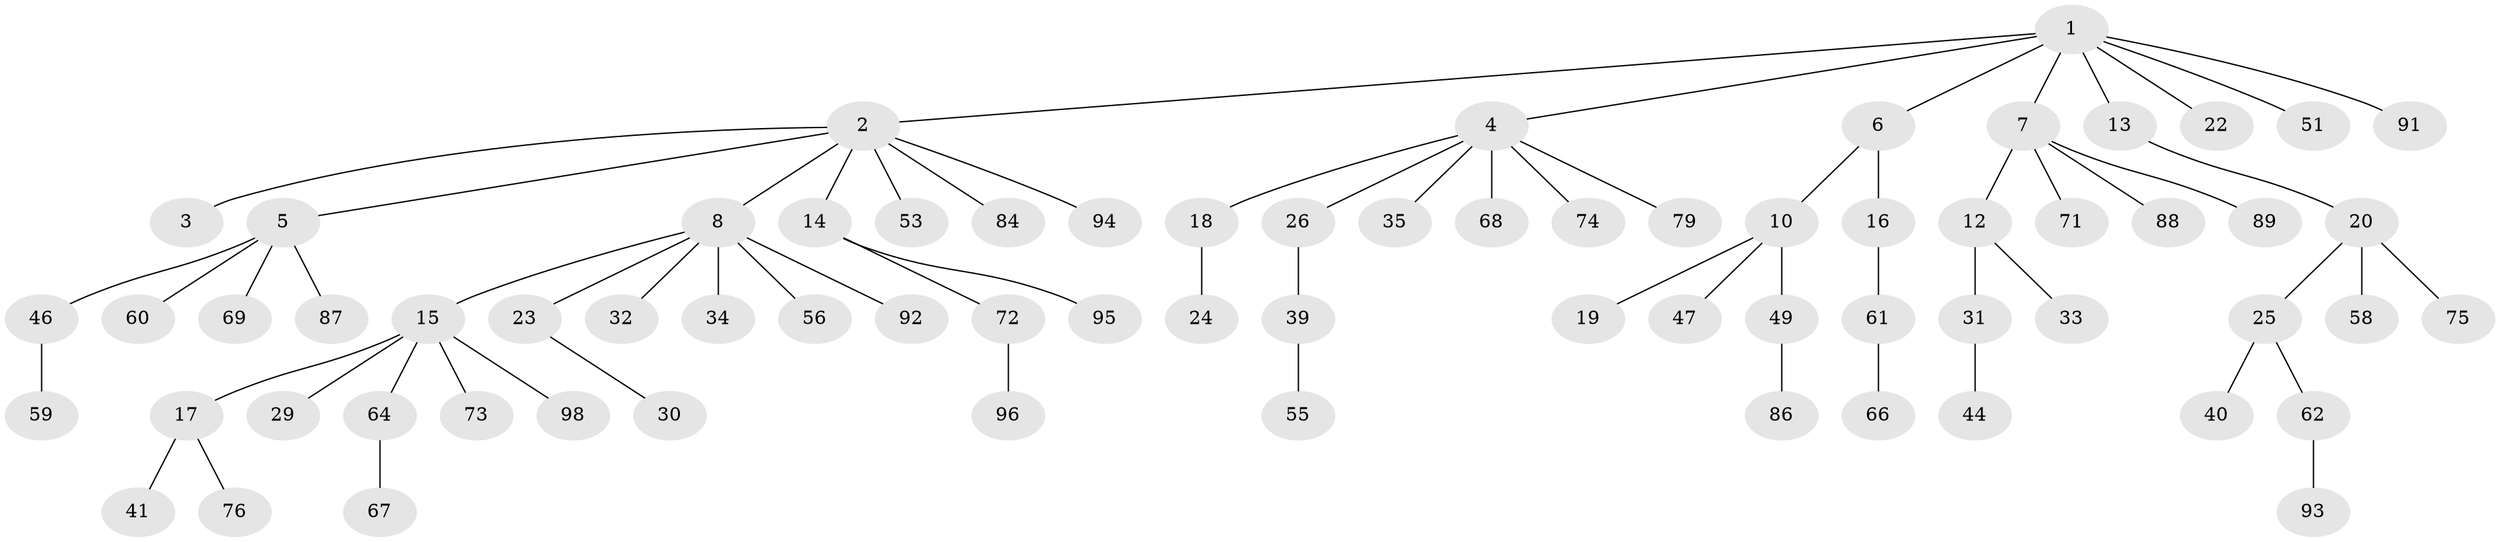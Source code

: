 // original degree distribution, {8: 0.01, 9: 0.01, 2: 0.29, 5: 0.04, 4: 0.03, 7: 0.01, 3: 0.09, 6: 0.01, 1: 0.51}
// Generated by graph-tools (version 1.1) at 2025/42/03/06/25 10:42:02]
// undirected, 70 vertices, 69 edges
graph export_dot {
graph [start="1"]
  node [color=gray90,style=filled];
  1 [super="+42"];
  2 [super="+70"];
  3 [super="+21"];
  4 [super="+9"];
  5 [super="+80"];
  6 [super="+50"];
  7 [super="+45"];
  8 [super="+11"];
  10 [super="+52"];
  12;
  13 [super="+97"];
  14 [super="+28"];
  15 [super="+54"];
  16;
  17 [super="+27"];
  18 [super="+83"];
  19;
  20 [super="+43"];
  22 [super="+37"];
  23;
  24;
  25 [super="+48"];
  26 [super="+63"];
  29;
  30;
  31;
  32 [super="+38"];
  33 [super="+36"];
  34;
  35;
  39;
  40 [super="+65"];
  41;
  44 [super="+85"];
  46;
  47;
  49;
  51 [super="+77"];
  53 [super="+81"];
  55 [super="+57"];
  56;
  58 [super="+90"];
  59 [super="+99"];
  60;
  61;
  62;
  64 [super="+78"];
  66 [super="+100"];
  67;
  68;
  69;
  71;
  72;
  73 [super="+82"];
  74;
  75;
  76;
  79;
  84;
  86;
  87;
  88;
  89;
  91;
  92;
  93;
  94;
  95;
  96;
  98;
  1 -- 2;
  1 -- 4;
  1 -- 6;
  1 -- 7;
  1 -- 13;
  1 -- 22;
  1 -- 91;
  1 -- 51;
  2 -- 3;
  2 -- 5;
  2 -- 8;
  2 -- 14;
  2 -- 53;
  2 -- 84;
  2 -- 94;
  4 -- 18;
  4 -- 35;
  4 -- 68;
  4 -- 26;
  4 -- 74;
  4 -- 79;
  5 -- 46;
  5 -- 60;
  5 -- 69;
  5 -- 87;
  6 -- 10;
  6 -- 16;
  7 -- 12;
  7 -- 71;
  7 -- 89;
  7 -- 88;
  8 -- 15;
  8 -- 32;
  8 -- 34;
  8 -- 56;
  8 -- 92;
  8 -- 23;
  10 -- 19;
  10 -- 47;
  10 -- 49;
  12 -- 31;
  12 -- 33;
  13 -- 20;
  14 -- 72;
  14 -- 95;
  15 -- 17;
  15 -- 29;
  15 -- 73;
  15 -- 98;
  15 -- 64;
  16 -- 61;
  17 -- 41;
  17 -- 76;
  18 -- 24;
  20 -- 25;
  20 -- 58;
  20 -- 75;
  23 -- 30;
  25 -- 40;
  25 -- 62;
  26 -- 39;
  31 -- 44;
  39 -- 55;
  46 -- 59;
  49 -- 86;
  61 -- 66;
  62 -- 93;
  64 -- 67;
  72 -- 96;
}
